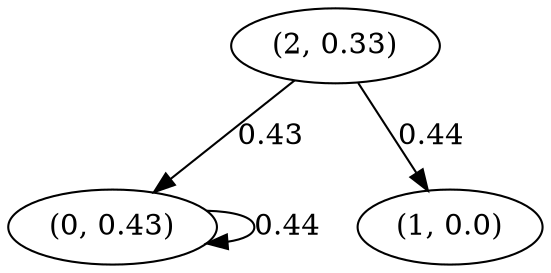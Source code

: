 digraph {
    0 [ label = "(0, 0.43)" ]
    1 [ label = "(1, 0.0)" ]
    2 [ label = "(2, 0.33)" ]
    0 -> 0 [ label = "0.44" ]
    2 -> 0 [ label = "0.43" ]
    2 -> 1 [ label = "0.44" ]
}

